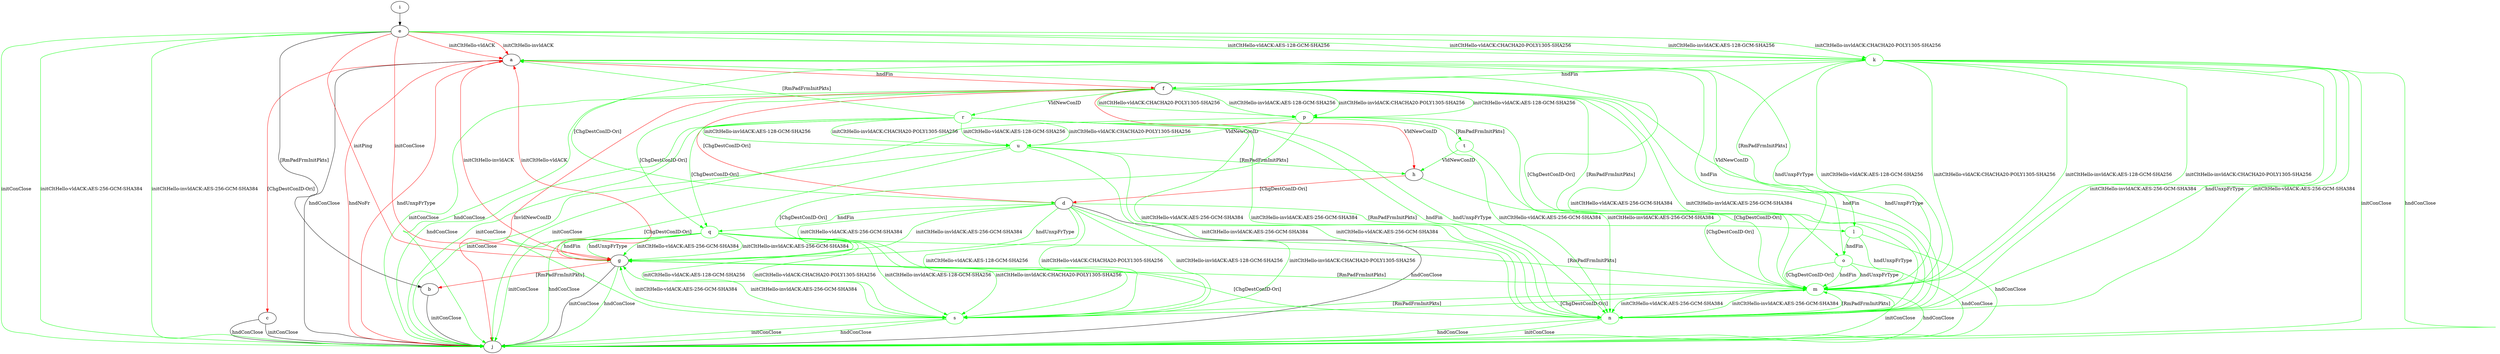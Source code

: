 digraph "" {
	a -> c	[key=0,
		color=red,
		label="[ChgDestConID-Ori] "];
	a -> f	[key=0,
		color=red,
		label="hndFin "];
	a -> j	[key=0,
		label="hndConClose "];
	a -> j	[key=1,
		color=red,
		label="hndNoFr "];
	a -> j	[key=2,
		color=red,
		label="hndUnxpFrType "];
	m	[color=green];
	a -> m	[key=0,
		color=green,
		label="hndFin "];
	a -> m	[key=1,
		color=green,
		label="hndUnxpFrType "];
	a -> m	[key=2,
		color=green,
		label="[ChgDestConID-Ori] "];
	b -> j	[key=0,
		label="initConClose "];
	c -> j	[key=0,
		label="initConClose "];
	c -> j	[key=1,
		label="hndConClose "];
	d -> g	[key=0,
		color=green,
		label="initCltHello-vldACK:AES-256-GCM-SHA384 "];
	d -> g	[key=1,
		color=green,
		label="initCltHello-invldACK:AES-256-GCM-SHA384 "];
	d -> g	[key=2,
		color=green,
		label="hndUnxpFrType "];
	d -> j	[key=0,
		label="hndConClose "];
	l	[color=green];
	d -> l	[key=0,
		color=green,
		label="[RmPadFrmInitPkts] "];
	q	[color=green];
	d -> q	[key=0,
		color=green,
		label="hndFin "];
	s	[color=green];
	d -> s	[key=0,
		color=green,
		label="initCltHello-vldACK:AES-128-GCM-SHA256 "];
	d -> s	[key=1,
		color=green,
		label="initCltHello-vldACK:CHACHA20-POLY1305-SHA256 "];
	d -> s	[key=2,
		color=green,
		label="initCltHello-invldACK:AES-128-GCM-SHA256 "];
	d -> s	[key=3,
		color=green,
		label="initCltHello-invldACK:CHACHA20-POLY1305-SHA256 "];
	e -> a	[key=0,
		color=red,
		label="initCltHello-vldACK "];
	e -> a	[key=1,
		color=red,
		label="initCltHello-invldACK "];
	e -> b	[key=0,
		label="[RmPadFrmInitPkts] "];
	e -> g	[key=0,
		color=red,
		label="initPing "];
	e -> g	[key=1,
		color=red,
		label="initConClose "];
	e -> j	[key=0,
		color=green,
		label="initConClose "];
	e -> j	[key=1,
		color=green,
		label="initCltHello-vldACK:AES-256-GCM-SHA384 "];
	e -> j	[key=2,
		color=green,
		label="initCltHello-invldACK:AES-256-GCM-SHA384 "];
	k	[color=green];
	e -> k	[key=0,
		color=green,
		label="initCltHello-vldACK:AES-128-GCM-SHA256 "];
	e -> k	[key=1,
		color=green,
		label="initCltHello-vldACK:CHACHA20-POLY1305-SHA256 "];
	e -> k	[key=2,
		color=green,
		label="initCltHello-invldACK:AES-128-GCM-SHA256 "];
	e -> k	[key=3,
		color=green,
		label="initCltHello-invldACK:CHACHA20-POLY1305-SHA256 "];
	f -> d	[key=0,
		color=red,
		label="[ChgDestConID-Ori] "];
	f -> h	[key=0,
		color=red,
		label="VldNewConID "];
	f -> j	[key=0,
		color=green,
		label="initConClose "];
	f -> j	[key=1,
		color=green,
		label="hndConClose "];
	f -> j	[key=2,
		color=red,
		label="InvldNewConID "];
	n	[color=green];
	f -> n	[key=0,
		color=green,
		label="initCltHello-vldACK:AES-256-GCM-SHA384 "];
	f -> n	[key=1,
		color=green,
		label="initCltHello-invldACK:AES-256-GCM-SHA384 "];
	f -> n	[key=2,
		color=green,
		label="hndFin "];
	f -> n	[key=3,
		color=green,
		label="hndUnxpFrType "];
	o	[color=green];
	f -> o	[key=0,
		color=green,
		label="[RmPadFrmInitPkts] "];
	p	[color=green];
	f -> p	[key=0,
		color=green,
		label="initCltHello-vldACK:AES-128-GCM-SHA256 "];
	f -> p	[key=1,
		color=green,
		label="initCltHello-vldACK:CHACHA20-POLY1305-SHA256 "];
	f -> p	[key=2,
		color=green,
		label="initCltHello-invldACK:AES-128-GCM-SHA256 "];
	f -> p	[key=3,
		color=green,
		label="initCltHello-invldACK:CHACHA20-POLY1305-SHA256 "];
	f -> q	[key=0,
		color=green,
		label="[ChgDestConID-Ori] "];
	r	[color=green];
	f -> r	[key=0,
		color=green,
		label="VldNewConID "];
	g -> a	[key=0,
		color=red,
		label="initCltHello-vldACK "];
	g -> a	[key=1,
		color=red,
		label="initCltHello-invldACK "];
	g -> b	[key=0,
		color=red,
		label="[RmPadFrmInitPkts] "];
	g -> j	[key=0,
		label="initConClose "];
	g -> j	[key=1,
		color=green,
		label="hndConClose "];
	g -> m	[key=0,
		color=green,
		label="[RmPadFrmInitPkts] "];
	h -> d	[key=0,
		color=red,
		label="[ChgDestConID-Ori] "];
	h -> m	[key=0,
		color=green,
		label="[ChgDestConID-Ori] "];
	i -> e	[key=0];
	k -> d	[key=0,
		color=green,
		label="[ChgDestConID-Ori] "];
	k -> f	[key=0,
		color=green,
		label="hndFin "];
	k -> j	[key=0,
		color=green,
		label="initConClose "];
	k -> j	[key=1,
		color=green,
		label="hndConClose "];
	k -> l	[key=0,
		color=green,
		label="[RmPadFrmInitPkts] "];
	k -> m	[key=0,
		color=green,
		label="initCltHello-vldACK:AES-128-GCM-SHA256 "];
	k -> m	[key=1,
		color=green,
		label="initCltHello-vldACK:CHACHA20-POLY1305-SHA256 "];
	k -> m	[key=2,
		color=green,
		label="initCltHello-invldACK:AES-128-GCM-SHA256 "];
	k -> m	[key=3,
		color=green,
		label="initCltHello-invldACK:CHACHA20-POLY1305-SHA256 "];
	k -> n	[key=0,
		color=green,
		label="initCltHello-vldACK:AES-256-GCM-SHA384 "];
	k -> n	[key=1,
		color=green,
		label="initCltHello-invldACK:AES-256-GCM-SHA384 "];
	k -> n	[key=2,
		color=green,
		label="hndUnxpFrType "];
	l -> j	[key=0,
		color=green,
		label="hndConClose "];
	l -> m	[key=0,
		color=green,
		label="hndUnxpFrType "];
	l -> o	[key=0,
		color=green,
		label="hndFin "];
	m -> j	[key=0,
		color=green,
		label="initConClose "];
	m -> j	[key=1,
		color=green,
		label="hndConClose "];
	m -> n	[key=0,
		color=green,
		label="initCltHello-vldACK:AES-256-GCM-SHA384 "];
	m -> n	[key=1,
		color=green,
		label="initCltHello-invldACK:AES-256-GCM-SHA384 "];
	m -> s	[key=0,
		color=green,
		label="[ChgDestConID-Ori] "];
	n -> g	[key=0,
		color=green,
		label="[ChgDestConID-Ori] "];
	n -> j	[key=0,
		color=green,
		label="initConClose "];
	n -> j	[key=1,
		color=green,
		label="hndConClose "];
	n -> m	[key=0,
		color=green,
		label="[RmPadFrmInitPkts] "];
	o -> a	[key=0,
		color=green,
		label="VldNewConID "];
	o -> j	[key=0,
		color=green,
		label="hndConClose "];
	o -> m	[key=0,
		color=green,
		label="hndFin "];
	o -> m	[key=1,
		color=green,
		label="hndUnxpFrType "];
	o -> m	[key=2,
		color=green,
		label="[ChgDestConID-Ori] "];
	p -> j	[key=0,
		color=green,
		label="initConClose "];
	p -> n	[key=0,
		color=green,
		label="initCltHello-vldACK:AES-256-GCM-SHA384 "];
	p -> n	[key=1,
		color=green,
		label="initCltHello-invldACK:AES-256-GCM-SHA384 "];
	p -> s	[key=0,
		color=green,
		label="[ChgDestConID-Ori] "];
	t	[color=green];
	p -> t	[key=0,
		color=green,
		label="[RmPadFrmInitPkts] "];
	u	[color=green];
	p -> u	[key=0,
		color=green,
		label="VldNewConID "];
	q -> g	[key=0,
		color=green,
		label="initCltHello-vldACK:AES-256-GCM-SHA384 "];
	q -> g	[key=1,
		color=green,
		label="initCltHello-invldACK:AES-256-GCM-SHA384 "];
	q -> g	[key=2,
		color=green,
		label="hndFin "];
	q -> g	[key=3,
		color=green,
		label="hndUnxpFrType "];
	q -> j	[key=0,
		color=green,
		label="initConClose "];
	q -> j	[key=1,
		color=green,
		label="hndConClose "];
	q -> m	[key=0,
		color=green,
		label="[RmPadFrmInitPkts] "];
	q -> s	[key=0,
		color=green,
		label="initCltHello-vldACK:AES-128-GCM-SHA256 "];
	q -> s	[key=1,
		color=green,
		label="initCltHello-vldACK:CHACHA20-POLY1305-SHA256 "];
	q -> s	[key=2,
		color=green,
		label="initCltHello-invldACK:AES-128-GCM-SHA256 "];
	q -> s	[key=3,
		color=green,
		label="initCltHello-invldACK:CHACHA20-POLY1305-SHA256 "];
	r -> a	[key=0,
		color=green,
		label="[RmPadFrmInitPkts] "];
	r -> j	[key=0,
		color=green,
		label="initConClose "];
	r -> j	[key=1,
		color=green,
		label="hndConClose "];
	r -> n	[key=0,
		color=green,
		label="initCltHello-vldACK:AES-256-GCM-SHA384 "];
	r -> n	[key=1,
		color=green,
		label="initCltHello-invldACK:AES-256-GCM-SHA384 "];
	r -> n	[key=2,
		color=green,
		label="hndFin "];
	r -> n	[key=3,
		color=green,
		label="hndUnxpFrType "];
	r -> q	[key=0,
		color=green,
		label="[ChgDestConID-Ori] "];
	r -> u	[key=0,
		color=green,
		label="initCltHello-vldACK:AES-128-GCM-SHA256 "];
	r -> u	[key=1,
		color=green,
		label="initCltHello-vldACK:CHACHA20-POLY1305-SHA256 "];
	r -> u	[key=2,
		color=green,
		label="initCltHello-invldACK:AES-128-GCM-SHA256 "];
	r -> u	[key=3,
		color=green,
		label="initCltHello-invldACK:CHACHA20-POLY1305-SHA256 "];
	s -> g	[key=0,
		color=green,
		label="initCltHello-vldACK:AES-256-GCM-SHA384 "];
	s -> g	[key=1,
		color=green,
		label="initCltHello-invldACK:AES-256-GCM-SHA384 "];
	s -> j	[key=0,
		color=green,
		label="initConClose "];
	s -> j	[key=1,
		color=green,
		label="hndConClose "];
	s -> m	[key=0,
		color=green,
		label="[RmPadFrmInitPkts] "];
	t -> h	[key=0,
		color=green,
		label="VldNewConID "];
	t -> m	[key=0,
		color=green,
		label="[ChgDestConID-Ori] "];
	u -> h	[key=0,
		color=green,
		label="[RmPadFrmInitPkts] "];
	u -> j	[key=0,
		color=green,
		label="initConClose "];
	u -> n	[key=0,
		color=green,
		label="initCltHello-vldACK:AES-256-GCM-SHA384 "];
	u -> n	[key=1,
		color=green,
		label="initCltHello-invldACK:AES-256-GCM-SHA384 "];
	u -> s	[key=0,
		color=green,
		label="[ChgDestConID-Ori] "];
}
